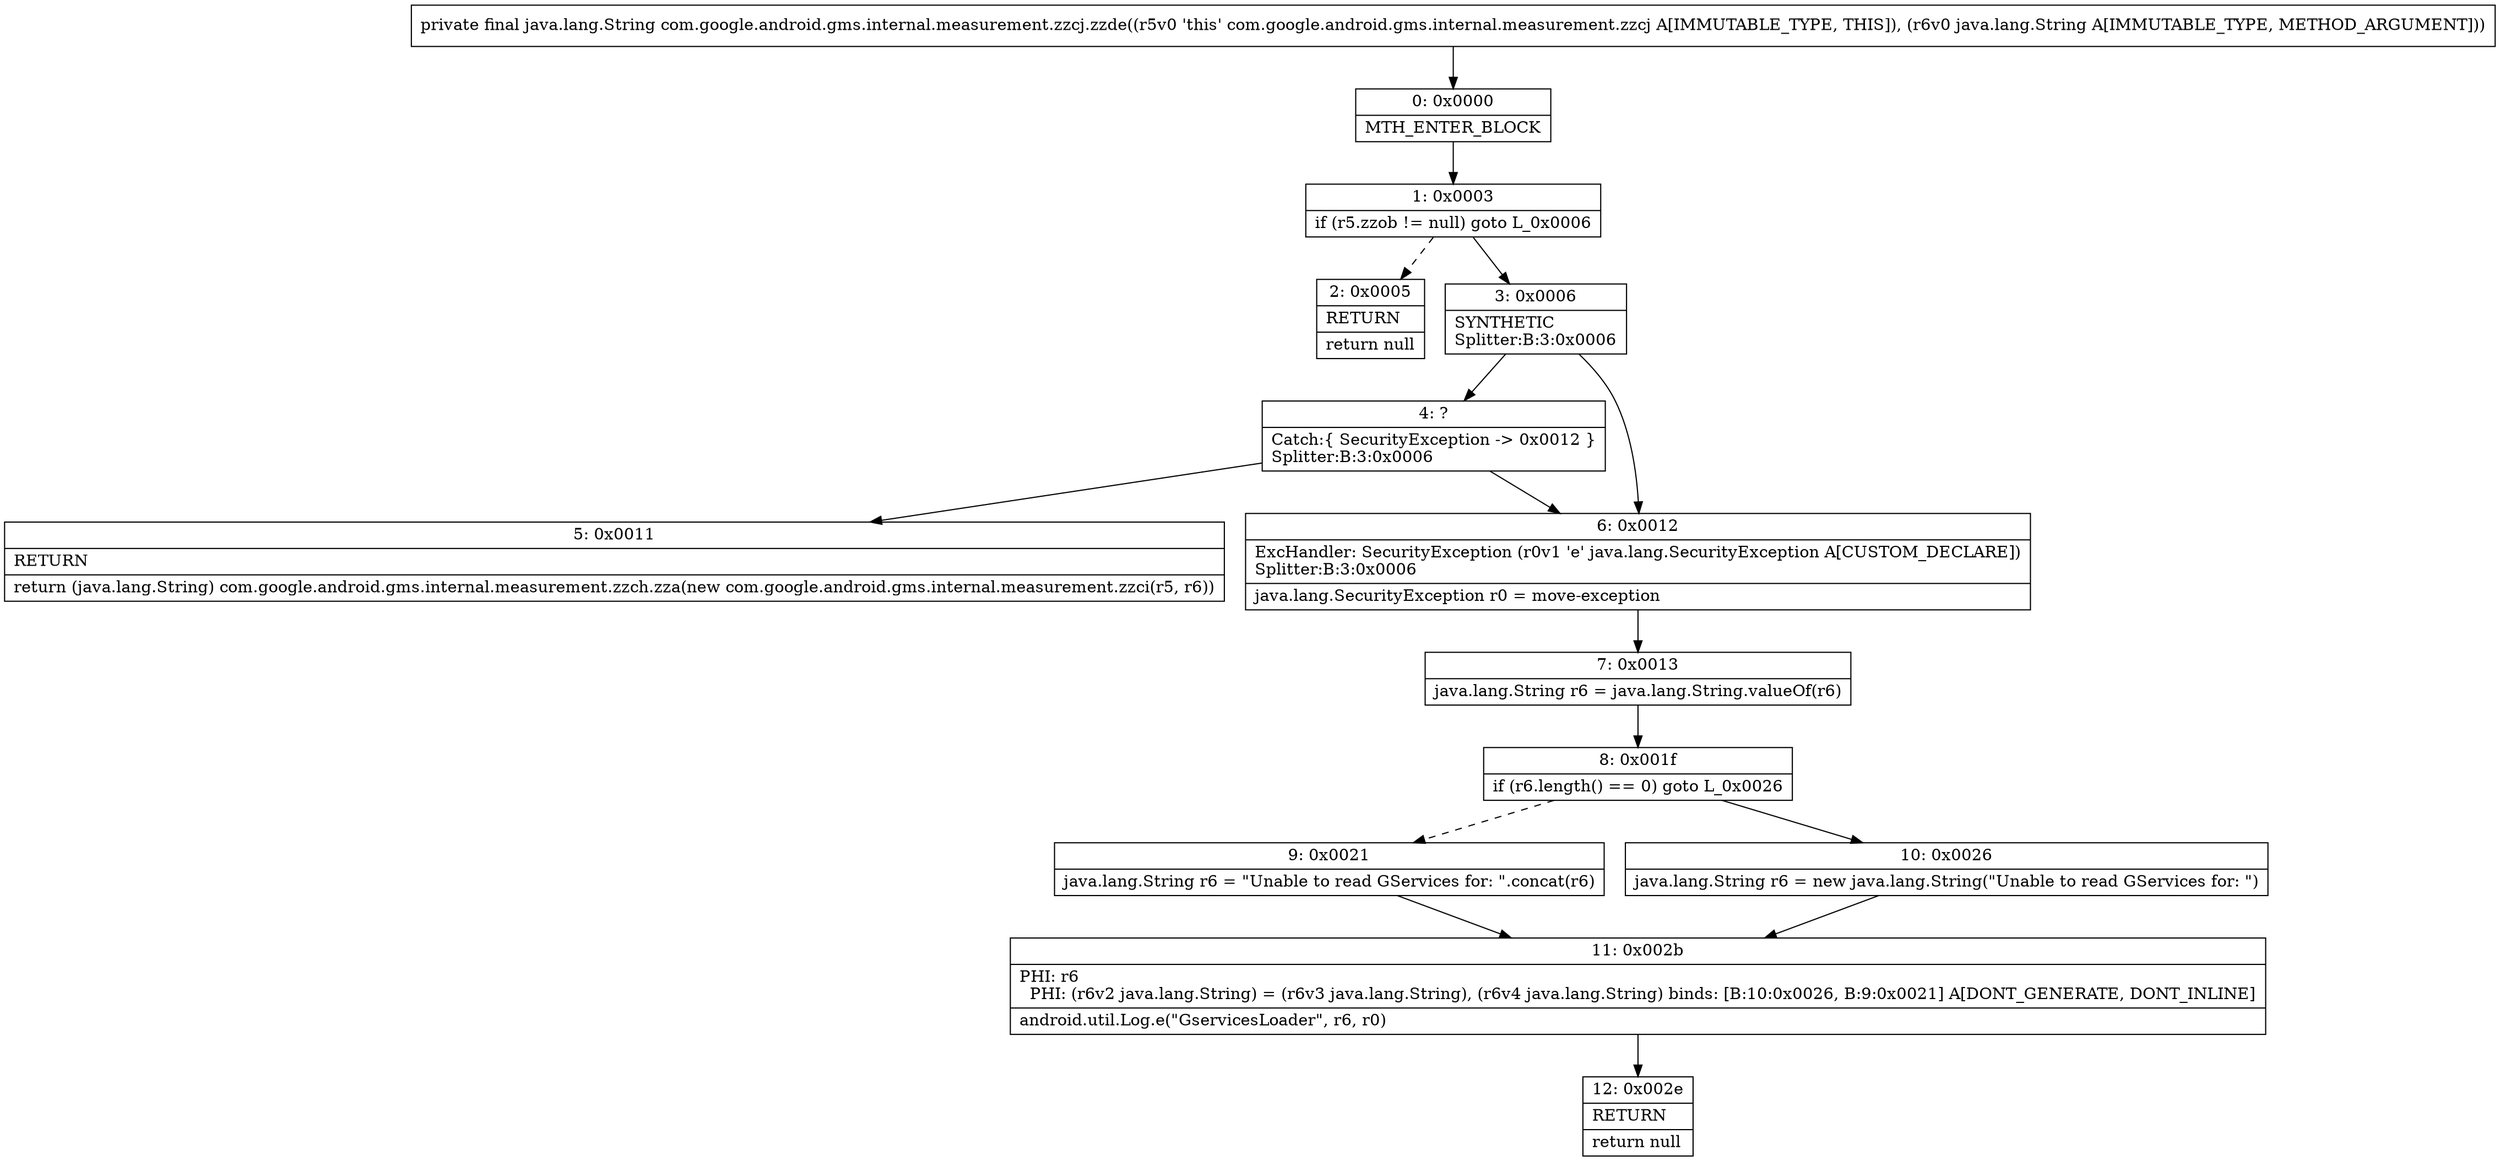 digraph "CFG forcom.google.android.gms.internal.measurement.zzcj.zzde(Ljava\/lang\/String;)Ljava\/lang\/String;" {
Node_0 [shape=record,label="{0\:\ 0x0000|MTH_ENTER_BLOCK\l}"];
Node_1 [shape=record,label="{1\:\ 0x0003|if (r5.zzob != null) goto L_0x0006\l}"];
Node_2 [shape=record,label="{2\:\ 0x0005|RETURN\l|return null\l}"];
Node_3 [shape=record,label="{3\:\ 0x0006|SYNTHETIC\lSplitter:B:3:0x0006\l}"];
Node_4 [shape=record,label="{4\:\ ?|Catch:\{ SecurityException \-\> 0x0012 \}\lSplitter:B:3:0x0006\l}"];
Node_5 [shape=record,label="{5\:\ 0x0011|RETURN\l|return (java.lang.String) com.google.android.gms.internal.measurement.zzch.zza(new com.google.android.gms.internal.measurement.zzci(r5, r6))\l}"];
Node_6 [shape=record,label="{6\:\ 0x0012|ExcHandler: SecurityException (r0v1 'e' java.lang.SecurityException A[CUSTOM_DECLARE])\lSplitter:B:3:0x0006\l|java.lang.SecurityException r0 = move\-exception\l}"];
Node_7 [shape=record,label="{7\:\ 0x0013|java.lang.String r6 = java.lang.String.valueOf(r6)\l}"];
Node_8 [shape=record,label="{8\:\ 0x001f|if (r6.length() == 0) goto L_0x0026\l}"];
Node_9 [shape=record,label="{9\:\ 0x0021|java.lang.String r6 = \"Unable to read GServices for: \".concat(r6)\l}"];
Node_10 [shape=record,label="{10\:\ 0x0026|java.lang.String r6 = new java.lang.String(\"Unable to read GServices for: \")\l}"];
Node_11 [shape=record,label="{11\:\ 0x002b|PHI: r6 \l  PHI: (r6v2 java.lang.String) = (r6v3 java.lang.String), (r6v4 java.lang.String) binds: [B:10:0x0026, B:9:0x0021] A[DONT_GENERATE, DONT_INLINE]\l|android.util.Log.e(\"GservicesLoader\", r6, r0)\l}"];
Node_12 [shape=record,label="{12\:\ 0x002e|RETURN\l|return null\l}"];
MethodNode[shape=record,label="{private final java.lang.String com.google.android.gms.internal.measurement.zzcj.zzde((r5v0 'this' com.google.android.gms.internal.measurement.zzcj A[IMMUTABLE_TYPE, THIS]), (r6v0 java.lang.String A[IMMUTABLE_TYPE, METHOD_ARGUMENT])) }"];
MethodNode -> Node_0;
Node_0 -> Node_1;
Node_1 -> Node_2[style=dashed];
Node_1 -> Node_3;
Node_3 -> Node_4;
Node_3 -> Node_6;
Node_4 -> Node_5;
Node_4 -> Node_6;
Node_6 -> Node_7;
Node_7 -> Node_8;
Node_8 -> Node_9[style=dashed];
Node_8 -> Node_10;
Node_9 -> Node_11;
Node_10 -> Node_11;
Node_11 -> Node_12;
}

